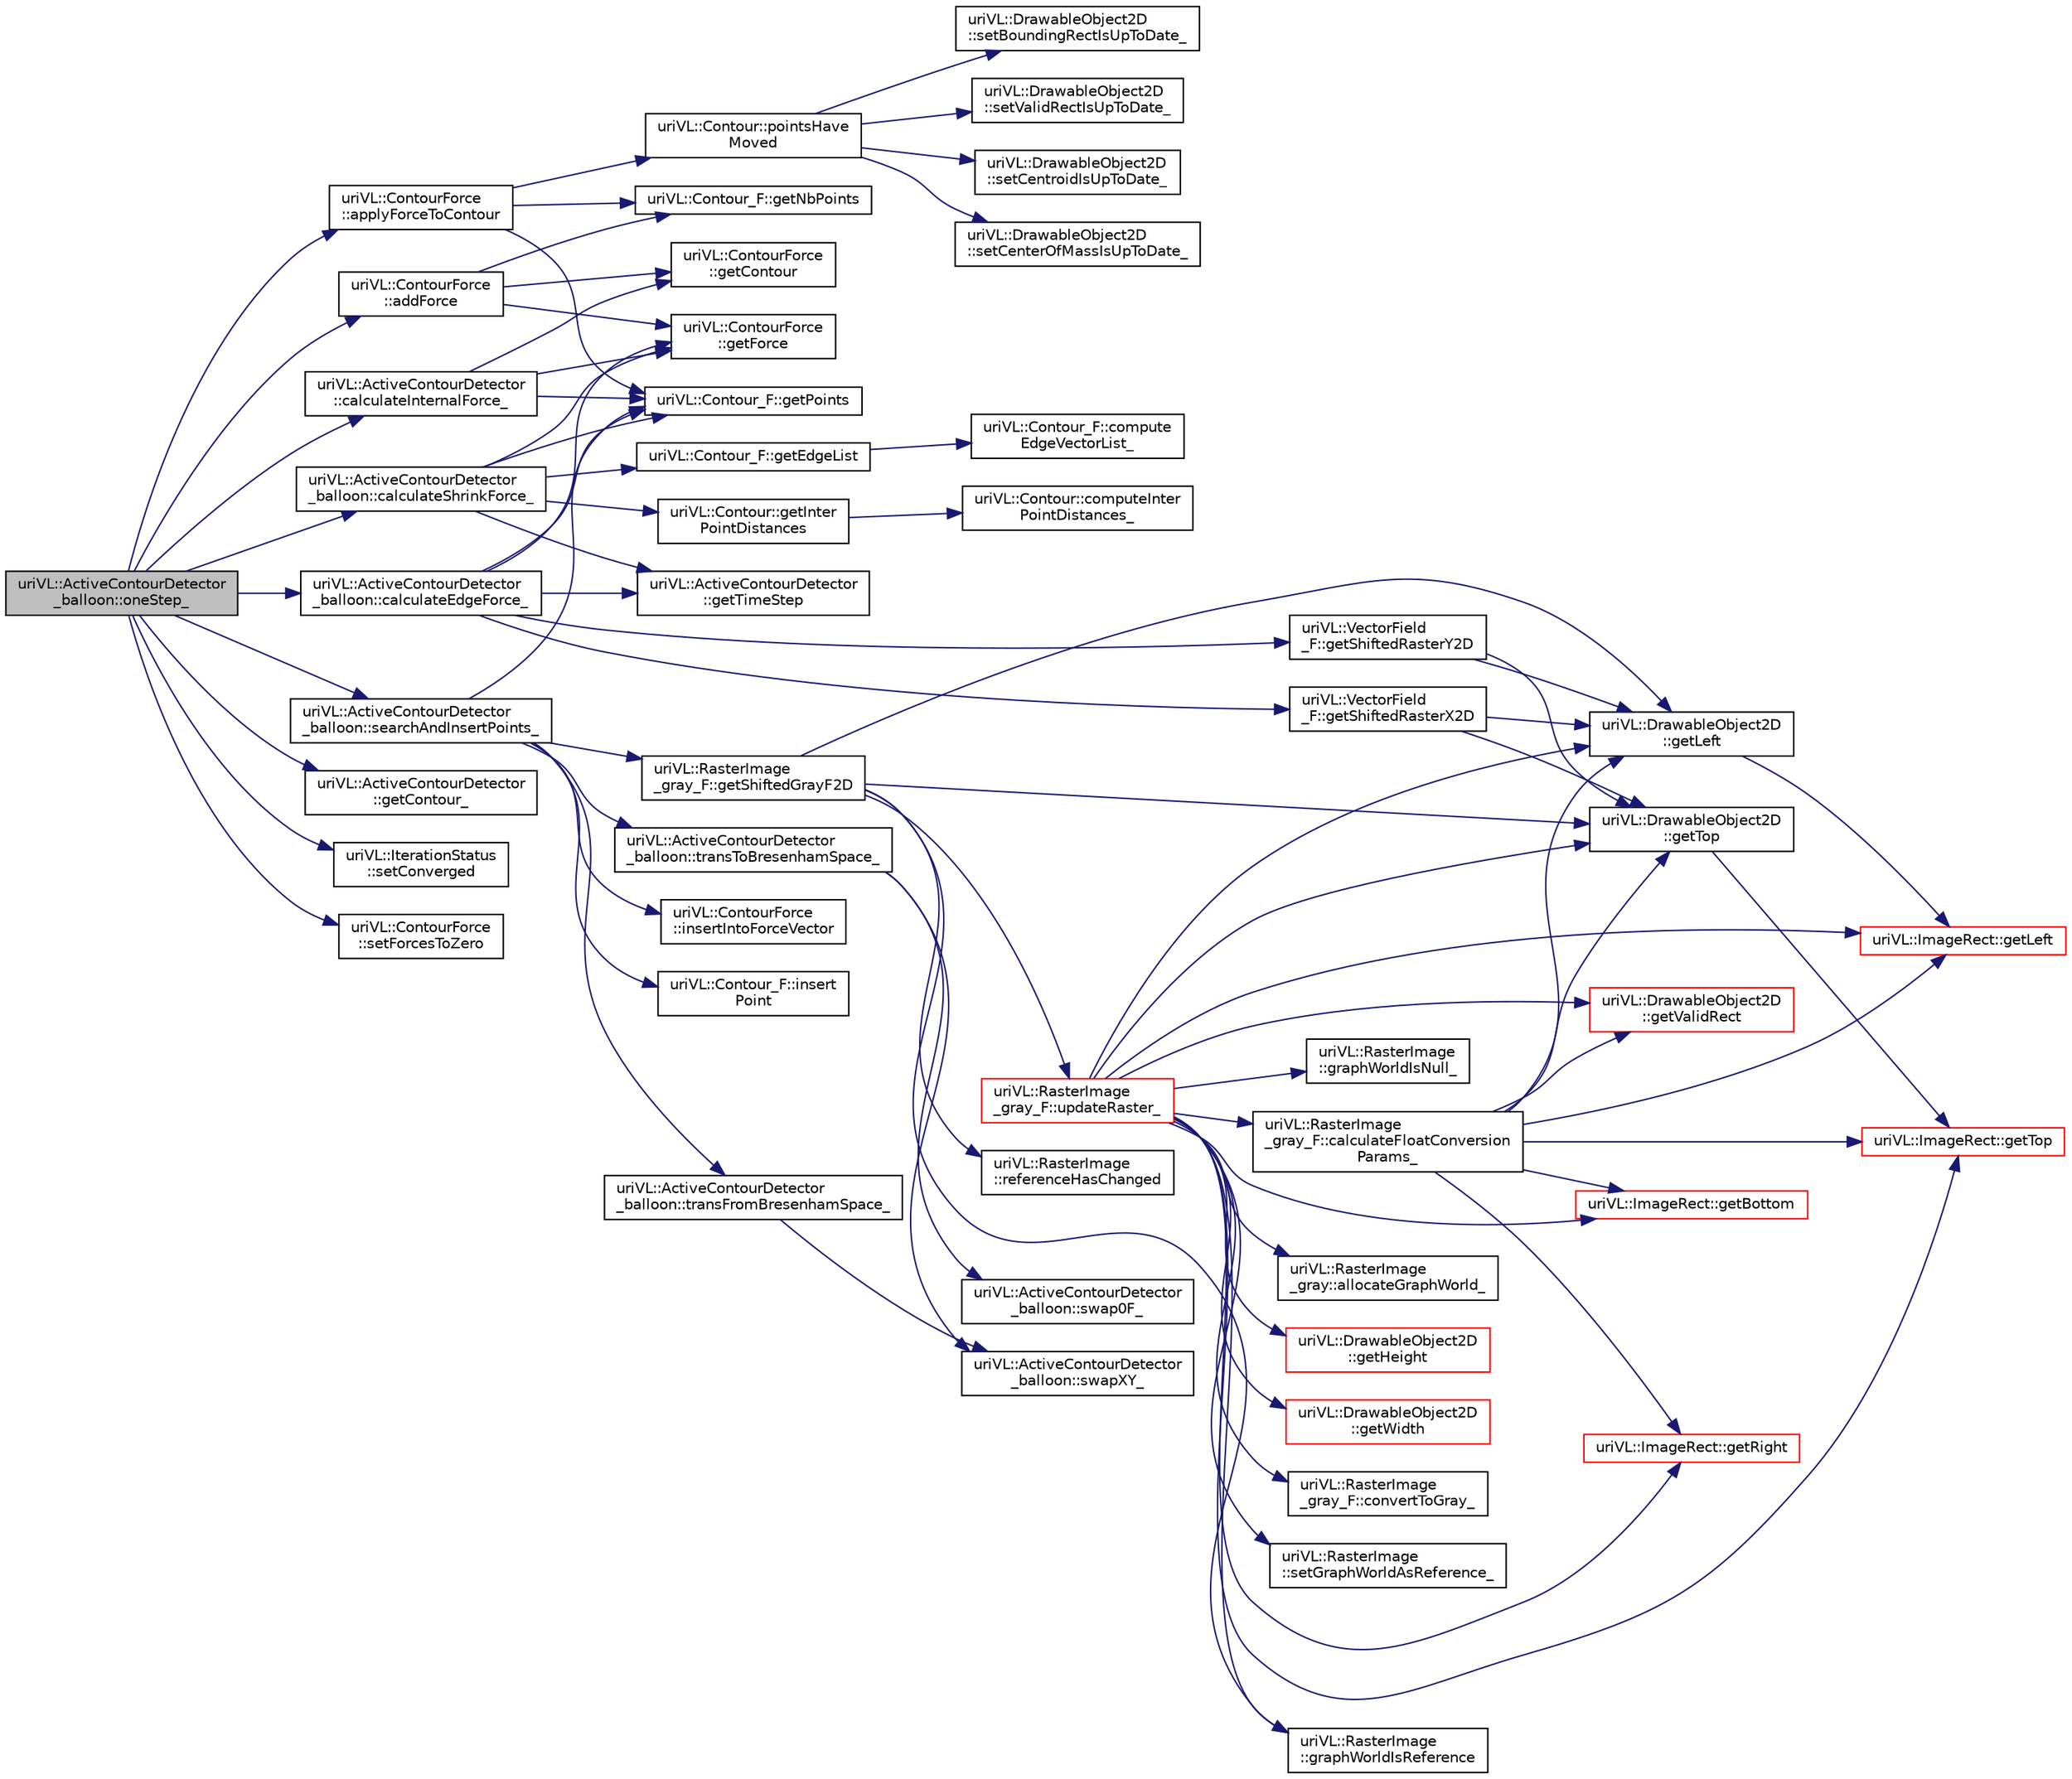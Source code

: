 digraph "uriVL::ActiveContourDetector_balloon::oneStep_"
{
  edge [fontname="Helvetica",fontsize="10",labelfontname="Helvetica",labelfontsize="10"];
  node [fontname="Helvetica",fontsize="10",shape=record];
  rankdir="LR";
  Node1 [label="uriVL::ActiveContourDetector\l_balloon::oneStep_",height=0.2,width=0.4,color="black", fillcolor="grey75", style="filled", fontcolor="black"];
  Node1 -> Node2 [color="midnightblue",fontsize="10",style="solid",fontname="Helvetica"];
  Node2 [label="uriVL::ContourForce\l::addForce",height=0.2,width=0.4,color="black", fillcolor="white", style="filled",URL="$classuriVL_1_1ContourForce.html#a1c9a3c3156c62a566dcf0f227f6076e1",tooltip="Adds the force vector (element by element) to the class&#39;s force vector. "];
  Node2 -> Node3 [color="midnightblue",fontsize="10",style="solid",fontname="Helvetica"];
  Node3 [label="uriVL::Contour_F::getNbPoints",height=0.2,width=0.4,color="black", fillcolor="white", style="filled",URL="$classuriVL_1_1Contour__F.html#aa0b25033e2deeffcce76f9f5230d1f7e",tooltip="Gives the number of points along the contour. "];
  Node2 -> Node4 [color="midnightblue",fontsize="10",style="solid",fontname="Helvetica"];
  Node4 [label="uriVL::ContourForce\l::getContour",height=0.2,width=0.4,color="black", fillcolor="white", style="filled",URL="$classuriVL_1_1ContourForce.html#a0a645c4f5106656ddf2b4ec78bca1cec",tooltip="Returns a read-only pointer to the contour force&#39;s geometric contour (list of points) ..."];
  Node2 -> Node5 [color="midnightblue",fontsize="10",style="solid",fontname="Helvetica"];
  Node5 [label="uriVL::ContourForce\l::getForce",height=0.2,width=0.4,color="black", fillcolor="white", style="filled",URL="$classuriVL_1_1ContourForce.html#a3feabd49930e13e8d29c0e4f90bc0541",tooltip="Returns a writable pointer to the contour force&#39;s geometric contour (list of points) ..."];
  Node1 -> Node6 [color="midnightblue",fontsize="10",style="solid",fontname="Helvetica"];
  Node6 [label="uriVL::ContourForce\l::applyForceToContour",height=0.2,width=0.4,color="black", fillcolor="white", style="filled",URL="$classuriVL_1_1ContourForce.html#af4efb230f7490d7bd132a5b7888676f2",tooltip="Adds the force vector to contourforce&#39;s mapped contour. "];
  Node6 -> Node3 [color="midnightblue",fontsize="10",style="solid",fontname="Helvetica"];
  Node6 -> Node7 [color="midnightblue",fontsize="10",style="solid",fontname="Helvetica"];
  Node7 [label="uriVL::Contour_F::getPoints",height=0.2,width=0.4,color="black", fillcolor="white", style="filled",URL="$classuriVL_1_1Contour__F.html#a34c536647edac278d2070a7168113458",tooltip="Returns the contour&#39;s private list of image points. "];
  Node6 -> Node8 [color="midnightblue",fontsize="10",style="solid",fontname="Helvetica"];
  Node8 [label="uriVL::Contour::pointsHave\lMoved",height=0.2,width=0.4,color="black", fillcolor="white", style="filled",URL="$classuriVL_1_1Contour.html#a7e864473c73cefdd26e2802f20d5425d",tooltip="To be called by a user who has modified the list of points or the points themselves. "];
  Node8 -> Node9 [color="midnightblue",fontsize="10",style="solid",fontname="Helvetica"];
  Node9 [label="uriVL::DrawableObject2D\l::setCentroidIsUpToDate_",height=0.2,width=0.4,color="black", fillcolor="white", style="filled",URL="$classuriVL_1_1DrawableObject2D.html#a3506587c62cb4944c5475e4b8ba93d8c",tooltip="Allows a child class whose content has been changed to force recomputation of the centroid..."];
  Node8 -> Node10 [color="midnightblue",fontsize="10",style="solid",fontname="Helvetica"];
  Node10 [label="uriVL::DrawableObject2D\l::setCenterOfMassIsUpToDate_",height=0.2,width=0.4,color="black", fillcolor="white", style="filled",URL="$classuriVL_1_1DrawableObject2D.html#ab8a7aea3fe0aded7516849a167b5ee00",tooltip="Allows a child class whose content has been changed to force recomputation of the center of mass..."];
  Node8 -> Node11 [color="midnightblue",fontsize="10",style="solid",fontname="Helvetica"];
  Node11 [label="uriVL::DrawableObject2D\l::setBoundingRectIsUpToDate_",height=0.2,width=0.4,color="black", fillcolor="white", style="filled",URL="$classuriVL_1_1DrawableObject2D.html#a309cd8f2e35863c018f38a4234db1d10",tooltip="Allows a child class whose content has been changed to force recomputation of the bounding rectangle..."];
  Node8 -> Node12 [color="midnightblue",fontsize="10",style="solid",fontname="Helvetica"];
  Node12 [label="uriVL::DrawableObject2D\l::setValidRectIsUpToDate_",height=0.2,width=0.4,color="black", fillcolor="white", style="filled",URL="$classuriVL_1_1DrawableObject2D.html#a6a0f166ba6cfd7e279b925e6aeb8222c",tooltip="Allows a child class whose content has been changed to force recomputation of the valid rectangle..."];
  Node1 -> Node13 [color="midnightblue",fontsize="10",style="solid",fontname="Helvetica"];
  Node13 [label="uriVL::ActiveContourDetector\l_balloon::calculateEdgeForce_",height=0.2,width=0.4,color="black", fillcolor="white", style="filled",URL="$classuriVL_1_1ActiveContourDetector__balloon.html#aca8eaa9ff064af5fea9e738c16757e21",tooltip="Calculate the edge force for each pt on the contour. "];
  Node13 -> Node5 [color="midnightblue",fontsize="10",style="solid",fontname="Helvetica"];
  Node13 -> Node7 [color="midnightblue",fontsize="10",style="solid",fontname="Helvetica"];
  Node13 -> Node14 [color="midnightblue",fontsize="10",style="solid",fontname="Helvetica"];
  Node14 [label="uriVL::VectorField\l_F::getShiftedRasterX2D",height=0.2,width=0.4,color="black", fillcolor="white", style="filled",URL="$classuriVL_1_1VectorField__F.html#a0de78a6e2b5713bf23b8065790acdc60",tooltip="Returns the vector field&#39;s X component&#39;s 2D \"shifted\" raster Must be overridden by child classes..."];
  Node14 -> Node15 [color="midnightblue",fontsize="10",style="solid",fontname="Helvetica"];
  Node15 [label="uriVL::DrawableObject2D\l::getTop",height=0.2,width=0.4,color="black", fillcolor="white", style="filled",URL="$classuriVL_1_1DrawableObject2D.html#a01508a3886015ab55449c46989af2277",tooltip="Returns the minimum y coordinate of the bounding rectangle. "];
  Node15 -> Node16 [color="midnightblue",fontsize="10",style="solid",fontname="Helvetica"];
  Node16 [label="uriVL::ImageRect::getTop",height=0.2,width=0.4,color="red", fillcolor="white", style="filled",URL="$classuriVL_1_1ImageRect.html#a2715b0a7b291354fd839a95ece0e0aba",tooltip="Returns the minimum y coordinate of the rectangle. "];
  Node14 -> Node17 [color="midnightblue",fontsize="10",style="solid",fontname="Helvetica"];
  Node17 [label="uriVL::DrawableObject2D\l::getLeft",height=0.2,width=0.4,color="black", fillcolor="white", style="filled",URL="$classuriVL_1_1DrawableObject2D.html#a9c92e6b3d3b0753514e677080c762ef0",tooltip="Returns the minimum x coordinate of the bounding rectangle. "];
  Node17 -> Node18 [color="midnightblue",fontsize="10",style="solid",fontname="Helvetica"];
  Node18 [label="uriVL::ImageRect::getLeft",height=0.2,width=0.4,color="red", fillcolor="white", style="filled",URL="$classuriVL_1_1ImageRect.html#a38bd531df6bd6c4892bca1a690feda13",tooltip="Returns the minimum x coordinate of the rectangle. "];
  Node13 -> Node19 [color="midnightblue",fontsize="10",style="solid",fontname="Helvetica"];
  Node19 [label="uriVL::VectorField\l_F::getShiftedRasterY2D",height=0.2,width=0.4,color="black", fillcolor="white", style="filled",URL="$classuriVL_1_1VectorField__F.html#a0201c3f79aa2e1a846b5a50b4bf46967",tooltip="Returns the vector field&#39;s Y component&#39;s 2D \"shifted\" raster Must be overridden by child classes..."];
  Node19 -> Node15 [color="midnightblue",fontsize="10",style="solid",fontname="Helvetica"];
  Node19 -> Node17 [color="midnightblue",fontsize="10",style="solid",fontname="Helvetica"];
  Node13 -> Node20 [color="midnightblue",fontsize="10",style="solid",fontname="Helvetica"];
  Node20 [label="uriVL::ActiveContourDetector\l::getTimeStep",height=0.2,width=0.4,color="black", fillcolor="white", style="filled",URL="$classuriVL_1_1ActiveContourDetector.html#a43943e5542b95c72803bc14e48c03c6e",tooltip="Returns the value of the \"time step\" that scales the total force to produce a displacement. "];
  Node1 -> Node21 [color="midnightblue",fontsize="10",style="solid",fontname="Helvetica"];
  Node21 [label="uriVL::ActiveContourDetector\l::calculateInternalForce_",height=0.2,width=0.4,color="black", fillcolor="white", style="filled",URL="$classuriVL_1_1ActiveContourDetector.html#a4a0f523ccebf1cad16b01a29a14e6fe1",tooltip="Calculates the internal force that preserves the quality of the contour (points regularly spread out ..."];
  Node21 -> Node4 [color="midnightblue",fontsize="10",style="solid",fontname="Helvetica"];
  Node21 -> Node5 [color="midnightblue",fontsize="10",style="solid",fontname="Helvetica"];
  Node21 -> Node7 [color="midnightblue",fontsize="10",style="solid",fontname="Helvetica"];
  Node1 -> Node22 [color="midnightblue",fontsize="10",style="solid",fontname="Helvetica"];
  Node22 [label="uriVL::ActiveContourDetector\l_balloon::calculateShrinkForce_",height=0.2,width=0.4,color="black", fillcolor="white", style="filled",URL="$classuriVL_1_1ActiveContourDetector__balloon.html#aa8ae839dc013898405f424010b63c3e0",tooltip="Calculate the shrink force for each pt on the contour. "];
  Node22 -> Node23 [color="midnightblue",fontsize="10",style="solid",fontname="Helvetica"];
  Node23 [label="uriVL::Contour_F::getEdgeList",height=0.2,width=0.4,color="black", fillcolor="white", style="filled",URL="$classuriVL_1_1Contour__F.html#a5db4be98390b8131ec04ea0675d304fb",tooltip="Computes the edges along the closed contour and returns it as a list of image points. "];
  Node23 -> Node24 [color="midnightblue",fontsize="10",style="solid",fontname="Helvetica"];
  Node24 [label="uriVL::Contour_F::compute\lEdgeVectorList_",height=0.2,width=0.4,color="black", fillcolor="white", style="filled",URL="$classuriVL_1_1Contour__F.html#a3ade0de1db39e81bac2e3f250a6b0360",tooltip="Computes the edges along the closed contour and returns it as a list of image points. "];
  Node22 -> Node5 [color="midnightblue",fontsize="10",style="solid",fontname="Helvetica"];
  Node22 -> Node25 [color="midnightblue",fontsize="10",style="solid",fontname="Helvetica"];
  Node25 [label="uriVL::Contour::getInter\lPointDistances",height=0.2,width=0.4,color="black", fillcolor="white", style="filled",URL="$classuriVL_1_1Contour.html#a858170f7fb4196a900cf0dc8a238b897",tooltip="Computes the distances between image points and returns it as a list of float numbers. "];
  Node25 -> Node26 [color="midnightblue",fontsize="10",style="solid",fontname="Helvetica"];
  Node26 [label="uriVL::Contour::computeInter\lPointDistances_",height=0.2,width=0.4,color="black", fillcolor="white", style="filled",URL="$classuriVL_1_1Contour.html#a81b4e1d8e6f3a24048cb581c24bece22",tooltip="Computes the distances between image points. "];
  Node22 -> Node7 [color="midnightblue",fontsize="10",style="solid",fontname="Helvetica"];
  Node22 -> Node20 [color="midnightblue",fontsize="10",style="solid",fontname="Helvetica"];
  Node1 -> Node27 [color="midnightblue",fontsize="10",style="solid",fontname="Helvetica"];
  Node27 [label="uriVL::ActiveContourDetector\l::getContour_",height=0.2,width=0.4,color="black", fillcolor="white", style="filled",URL="$classuriVL_1_1ActiveContourDetector.html#a407499968466b82be0139c31f3b4f055",tooltip="Returns a writable pointer to the contour force&#39;s geometric contour (list of points) ..."];
  Node1 -> Node28 [color="midnightblue",fontsize="10",style="solid",fontname="Helvetica"];
  Node28 [label="uriVL::ActiveContourDetector\l_balloon::searchAndInsertPoints_",height=0.2,width=0.4,color="black", fillcolor="white", style="filled",URL="$classuriVL_1_1ActiveContourDetector__balloon.html#adc62a33507993b4f3d575d085d1fd28b",tooltip="Uses bresenham&#39;s alg to calculate all the points in between each contour pt and inserts a new point i..."];
  Node28 -> Node29 [color="midnightblue",fontsize="10",style="solid",fontname="Helvetica"];
  Node29 [label="uriVL::RasterImage\l_gray_F::getShiftedGrayF2D",height=0.2,width=0.4,color="black", fillcolor="white", style="filled",URL="$classuriVL_1_1RasterImage__gray__F.html#a73b583866ed300dc55d18516330b3e46",tooltip="Returns the shifted float gray-level raster for this image as a read-only 2D array. "];
  Node29 -> Node30 [color="midnightblue",fontsize="10",style="solid",fontname="Helvetica"];
  Node30 [label="uriVL::RasterImage\l::graphWorldIsReference",height=0.2,width=0.4,color="black", fillcolor="white", style="filled",URL="$classuriVL_1_1RasterImage.html#ac6190461f1bd30c426fc3d183b74429b",tooltip="Indicates whether or not the raster stored in the GraphWorld (if it exists) contains the reference va..."];
  Node29 -> Node31 [color="midnightblue",fontsize="10",style="solid",fontname="Helvetica"];
  Node31 [label="uriVL::RasterImage\l::referenceHasChanged",height=0.2,width=0.4,color="black", fillcolor="white", style="filled",URL="$classuriVL_1_1RasterImage.html#a8d10dedd31a0e59925bdf31a37d03097",tooltip="Indicates whether or not the reference raster for this image has been modified. "];
  Node29 -> Node32 [color="midnightblue",fontsize="10",style="solid",fontname="Helvetica"];
  Node32 [label="uriVL::RasterImage\l_gray_F::updateRaster_",height=0.2,width=0.4,color="red", fillcolor="white", style="filled",URL="$classuriVL_1_1RasterImage__gray__F.html#ab2bae6517e5ae3563d98dfa6f97ba6d0",tooltip="Updates the image&#39;s base raster (if it is not the reference). "];
  Node32 -> Node33 [color="midnightblue",fontsize="10",style="solid",fontname="Helvetica"];
  Node33 [label="uriVL::DrawableObject2D\l::getValidRect",height=0.2,width=0.4,color="red", fillcolor="white", style="filled",URL="$classuriVL_1_1DrawableObject2D.html#ad654c2c5da02b3b20298c3eef4153874",tooltip="Returns the object&#39;s valid data rectangle. "];
  Node32 -> Node16 [color="midnightblue",fontsize="10",style="solid",fontname="Helvetica"];
  Node32 -> Node34 [color="midnightblue",fontsize="10",style="solid",fontname="Helvetica"];
  Node34 [label="uriVL::ImageRect::getBottom",height=0.2,width=0.4,color="red", fillcolor="white", style="filled",URL="$classuriVL_1_1ImageRect.html#acb34c902550ecb25f7fa6ffb620aea71",tooltip="Returns the maximum y coordinate of the rectangle. "];
  Node32 -> Node18 [color="midnightblue",fontsize="10",style="solid",fontname="Helvetica"];
  Node32 -> Node35 [color="midnightblue",fontsize="10",style="solid",fontname="Helvetica"];
  Node35 [label="uriVL::ImageRect::getRight",height=0.2,width=0.4,color="red", fillcolor="white", style="filled",URL="$classuriVL_1_1ImageRect.html#a89884bd1866a1b7ffb67d4cc1ec1a052",tooltip="Returns the maximum x coordinate of the rectangle. "];
  Node32 -> Node30 [color="midnightblue",fontsize="10",style="solid",fontname="Helvetica"];
  Node32 -> Node36 [color="midnightblue",fontsize="10",style="solid",fontname="Helvetica"];
  Node36 [label="uriVL::RasterImage\l::graphWorldIsNull_",height=0.2,width=0.4,color="black", fillcolor="white", style="filled",URL="$classuriVL_1_1RasterImage.html#a828cf5c4cfe56eaa135c6f7c0d17f49c",tooltip="Indicates whether the GraphWorld was allocated for this object. "];
  Node32 -> Node37 [color="midnightblue",fontsize="10",style="solid",fontname="Helvetica"];
  Node37 [label="uriVL::RasterImage\l_gray::allocateGraphWorld_",height=0.2,width=0.4,color="black", fillcolor="white", style="filled",URL="$classuriVL_1_1RasterImage__gray.html#a1c0f92047c64fc8387646ace46b45290",tooltip="Alocates the GraphWorld for this object at the set dimensions. "];
  Node32 -> Node38 [color="midnightblue",fontsize="10",style="solid",fontname="Helvetica"];
  Node38 [label="uriVL::DrawableObject2D\l::getHeight",height=0.2,width=0.4,color="red", fillcolor="white", style="filled",URL="$classuriVL_1_1DrawableObject2D.html#a0fa48af9667c5a4b53bd2a9bf0eea240",tooltip="Returns the number of rows for the image. "];
  Node32 -> Node39 [color="midnightblue",fontsize="10",style="solid",fontname="Helvetica"];
  Node39 [label="uriVL::DrawableObject2D\l::getWidth",height=0.2,width=0.4,color="red", fillcolor="white", style="filled",URL="$classuriVL_1_1DrawableObject2D.html#a01127dbd10a99cdbb7596e48539068c9",tooltip="Returns the number of columns for the image. "];
  Node32 -> Node15 [color="midnightblue",fontsize="10",style="solid",fontname="Helvetica"];
  Node32 -> Node17 [color="midnightblue",fontsize="10",style="solid",fontname="Helvetica"];
  Node32 -> Node40 [color="midnightblue",fontsize="10",style="solid",fontname="Helvetica"];
  Node40 [label="uriVL::RasterImage\l_gray_F::calculateFloatConversion\lParams_",height=0.2,width=0.4,color="black", fillcolor="white", style="filled",URL="$classuriVL_1_1RasterImage__gray__F.html#a467bb154a4d4af2fa9f0156b531f9320",tooltip="Calculates the parameters of a conversion to gray. "];
  Node40 -> Node33 [color="midnightblue",fontsize="10",style="solid",fontname="Helvetica"];
  Node40 -> Node16 [color="midnightblue",fontsize="10",style="solid",fontname="Helvetica"];
  Node40 -> Node34 [color="midnightblue",fontsize="10",style="solid",fontname="Helvetica"];
  Node40 -> Node18 [color="midnightblue",fontsize="10",style="solid",fontname="Helvetica"];
  Node40 -> Node35 [color="midnightblue",fontsize="10",style="solid",fontname="Helvetica"];
  Node40 -> Node15 [color="midnightblue",fontsize="10",style="solid",fontname="Helvetica"];
  Node40 -> Node17 [color="midnightblue",fontsize="10",style="solid",fontname="Helvetica"];
  Node32 -> Node41 [color="midnightblue",fontsize="10",style="solid",fontname="Helvetica"];
  Node41 [label="uriVL::RasterImage\l_gray_F::convertToGray_",height=0.2,width=0.4,color="black", fillcolor="white", style="filled",URL="$classuriVL_1_1RasterImage__gray__F.html#a0bc96d1e5353548f03e40e3828f99138",tooltip="Converts this image&#39;s base raster into a 1D gray-level raster. "];
  Node32 -> Node42 [color="midnightblue",fontsize="10",style="solid",fontname="Helvetica"];
  Node42 [label="uriVL::RasterImage\l::setGraphWorldAsReference_",height=0.2,width=0.4,color="black", fillcolor="white", style="filled",URL="$classuriVL_1_1RasterImage.html#ab67da9ae00b8d0fe26d25bb559514683",tooltip="Sets this image&#39;s gworld as the reference (and allocates if it was NULL) "];
  Node29 -> Node15 [color="midnightblue",fontsize="10",style="solid",fontname="Helvetica"];
  Node29 -> Node17 [color="midnightblue",fontsize="10",style="solid",fontname="Helvetica"];
  Node28 -> Node7 [color="midnightblue",fontsize="10",style="solid",fontname="Helvetica"];
  Node28 -> Node43 [color="midnightblue",fontsize="10",style="solid",fontname="Helvetica"];
  Node43 [label="uriVL::ActiveContourDetector\l_balloon::transToBresenhamSpace_",height=0.2,width=0.4,color="black", fillcolor="white", style="filled",URL="$classuriVL_1_1ActiveContourDetector__balloon.html#a277d10672efa364e7e641fdc8d35aa8a",tooltip="Attempts to find an edge by going a fixed distance from a a particular point. "];
  Node43 -> Node44 [color="midnightblue",fontsize="10",style="solid",fontname="Helvetica"];
  Node44 [label="uriVL::ActiveContourDetector\l_balloon::swapXY_",height=0.2,width=0.4,color="black", fillcolor="white", style="filled",URL="$classuriVL_1_1ActiveContourDetector__balloon.html#a9ba4e888c56dd7366be7cea6d922ff3d",tooltip="Swaps the values of X-pairs and Y-pairs (x0,x1)->(y0,y1) "];
  Node43 -> Node45 [color="midnightblue",fontsize="10",style="solid",fontname="Helvetica"];
  Node45 [label="uriVL::ActiveContourDetector\l_balloon::swap0F_",height=0.2,width=0.4,color="black", fillcolor="white", style="filled",URL="$classuriVL_1_1ActiveContourDetector__balloon.html#a5c1df63206d34e71353c0a26fe28355d",tooltip="Inverts the Y-pair vaules (y0,y1)->(-y0,-y1) "];
  Node28 -> Node46 [color="midnightblue",fontsize="10",style="solid",fontname="Helvetica"];
  Node46 [label="uriVL::ActiveContourDetector\l_balloon::transFromBresenhamSpace_",height=0.2,width=0.4,color="black", fillcolor="white", style="filled",URL="$classuriVL_1_1ActiveContourDetector__balloon.html#a61e3ff8415546710318aaa70b833e8df",tooltip="This is a private helper method designed to facilitate using our modified Bresenham&#39;s Algorithm to tr..."];
  Node46 -> Node44 [color="midnightblue",fontsize="10",style="solid",fontname="Helvetica"];
  Node28 -> Node47 [color="midnightblue",fontsize="10",style="solid",fontname="Helvetica"];
  Node47 [label="uriVL::Contour_F::insert\lPoint",height=0.2,width=0.4,color="black", fillcolor="white", style="filled",URL="$classuriVL_1_1Contour__F.html#a2771dc31dfc7bd071795f5992ec03571",tooltip="Creates a new imagepoint at the iterator position. "];
  Node28 -> Node48 [color="midnightblue",fontsize="10",style="solid",fontname="Helvetica"];
  Node48 [label="uriVL::ContourForce\l::insertIntoForceVector",height=0.2,width=0.4,color="black", fillcolor="white", style="filled",URL="$classuriVL_1_1ContourForce.html#a239015824506e049cc80ec95676d4a41",tooltip="Creates a new element in the force vector and assigns it to the values. "];
  Node1 -> Node49 [color="midnightblue",fontsize="10",style="solid",fontname="Helvetica"];
  Node49 [label="uriVL::IterationStatus\l::setConverged",height=0.2,width=0.4,color="black", fillcolor="white", style="filled",URL="$classuriVL_1_1IterationStatus.html#a16ba36ac6622bde79eda9203a470619c",tooltip="Switches the convergence indicator to true (there is no way to switch back to false) ..."];
  Node1 -> Node50 [color="midnightblue",fontsize="10",style="solid",fontname="Helvetica"];
  Node50 [label="uriVL::ContourForce\l::setForcesToZero",height=0.2,width=0.4,color="black", fillcolor="white", style="filled",URL="$classuriVL_1_1ContourForce.html#a3d53137a48574b2fe767e516ffc65427",tooltip="Sets the force&#39;s values to zero. "];
}
